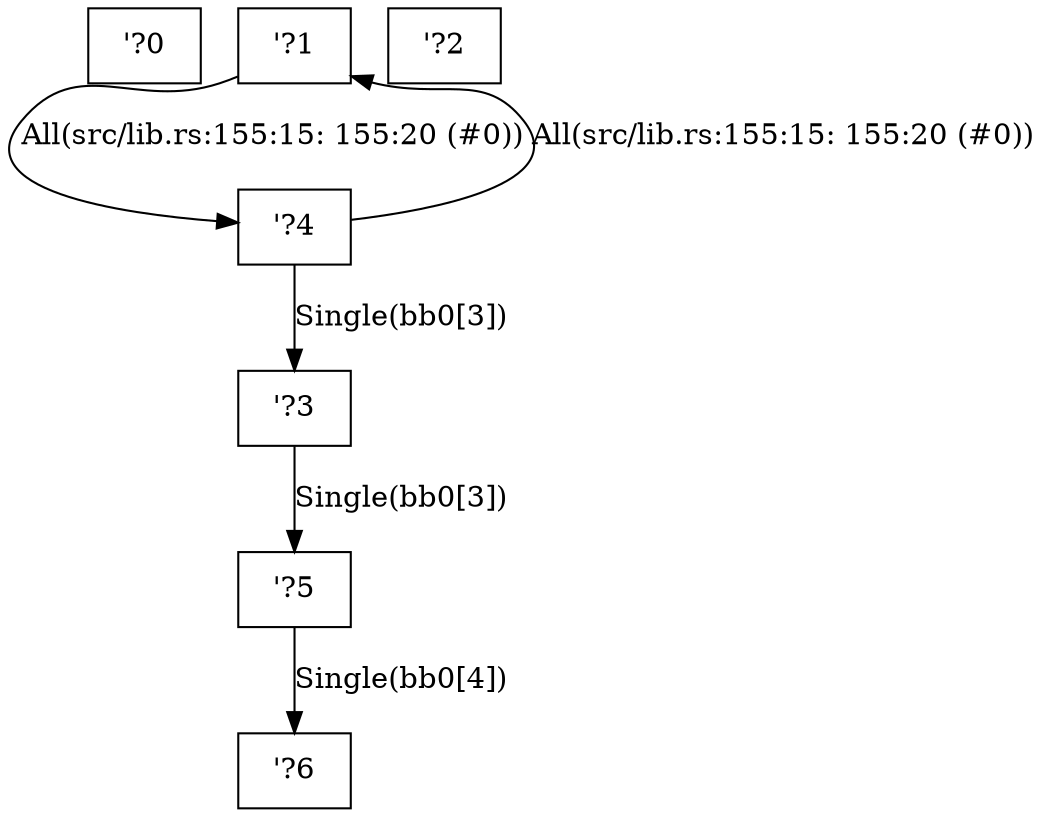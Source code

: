 digraph RegionInferenceContext {
    r0[label="\'?0"][shape="box"];
    r1[label="\'?1"][shape="box"];
    r2[label="\'?2"][shape="box"];
    r3[label="\'?3"][shape="box"];
    r4[label="\'?4"][shape="box"];
    r5[label="\'?5"][shape="box"];
    r6[label="\'?6"][shape="box"];
    r3 -> r5[label="Single(bb0[3])"];
    r4 -> r3[label="Single(bb0[3])"];
    r5 -> r6[label="Single(bb0[4])"];
    r1 -> r4[label="All(src/lib.rs:155:15: 155:20 (#0))"];
    r4 -> r1[label="All(src/lib.rs:155:15: 155:20 (#0))"];
}
